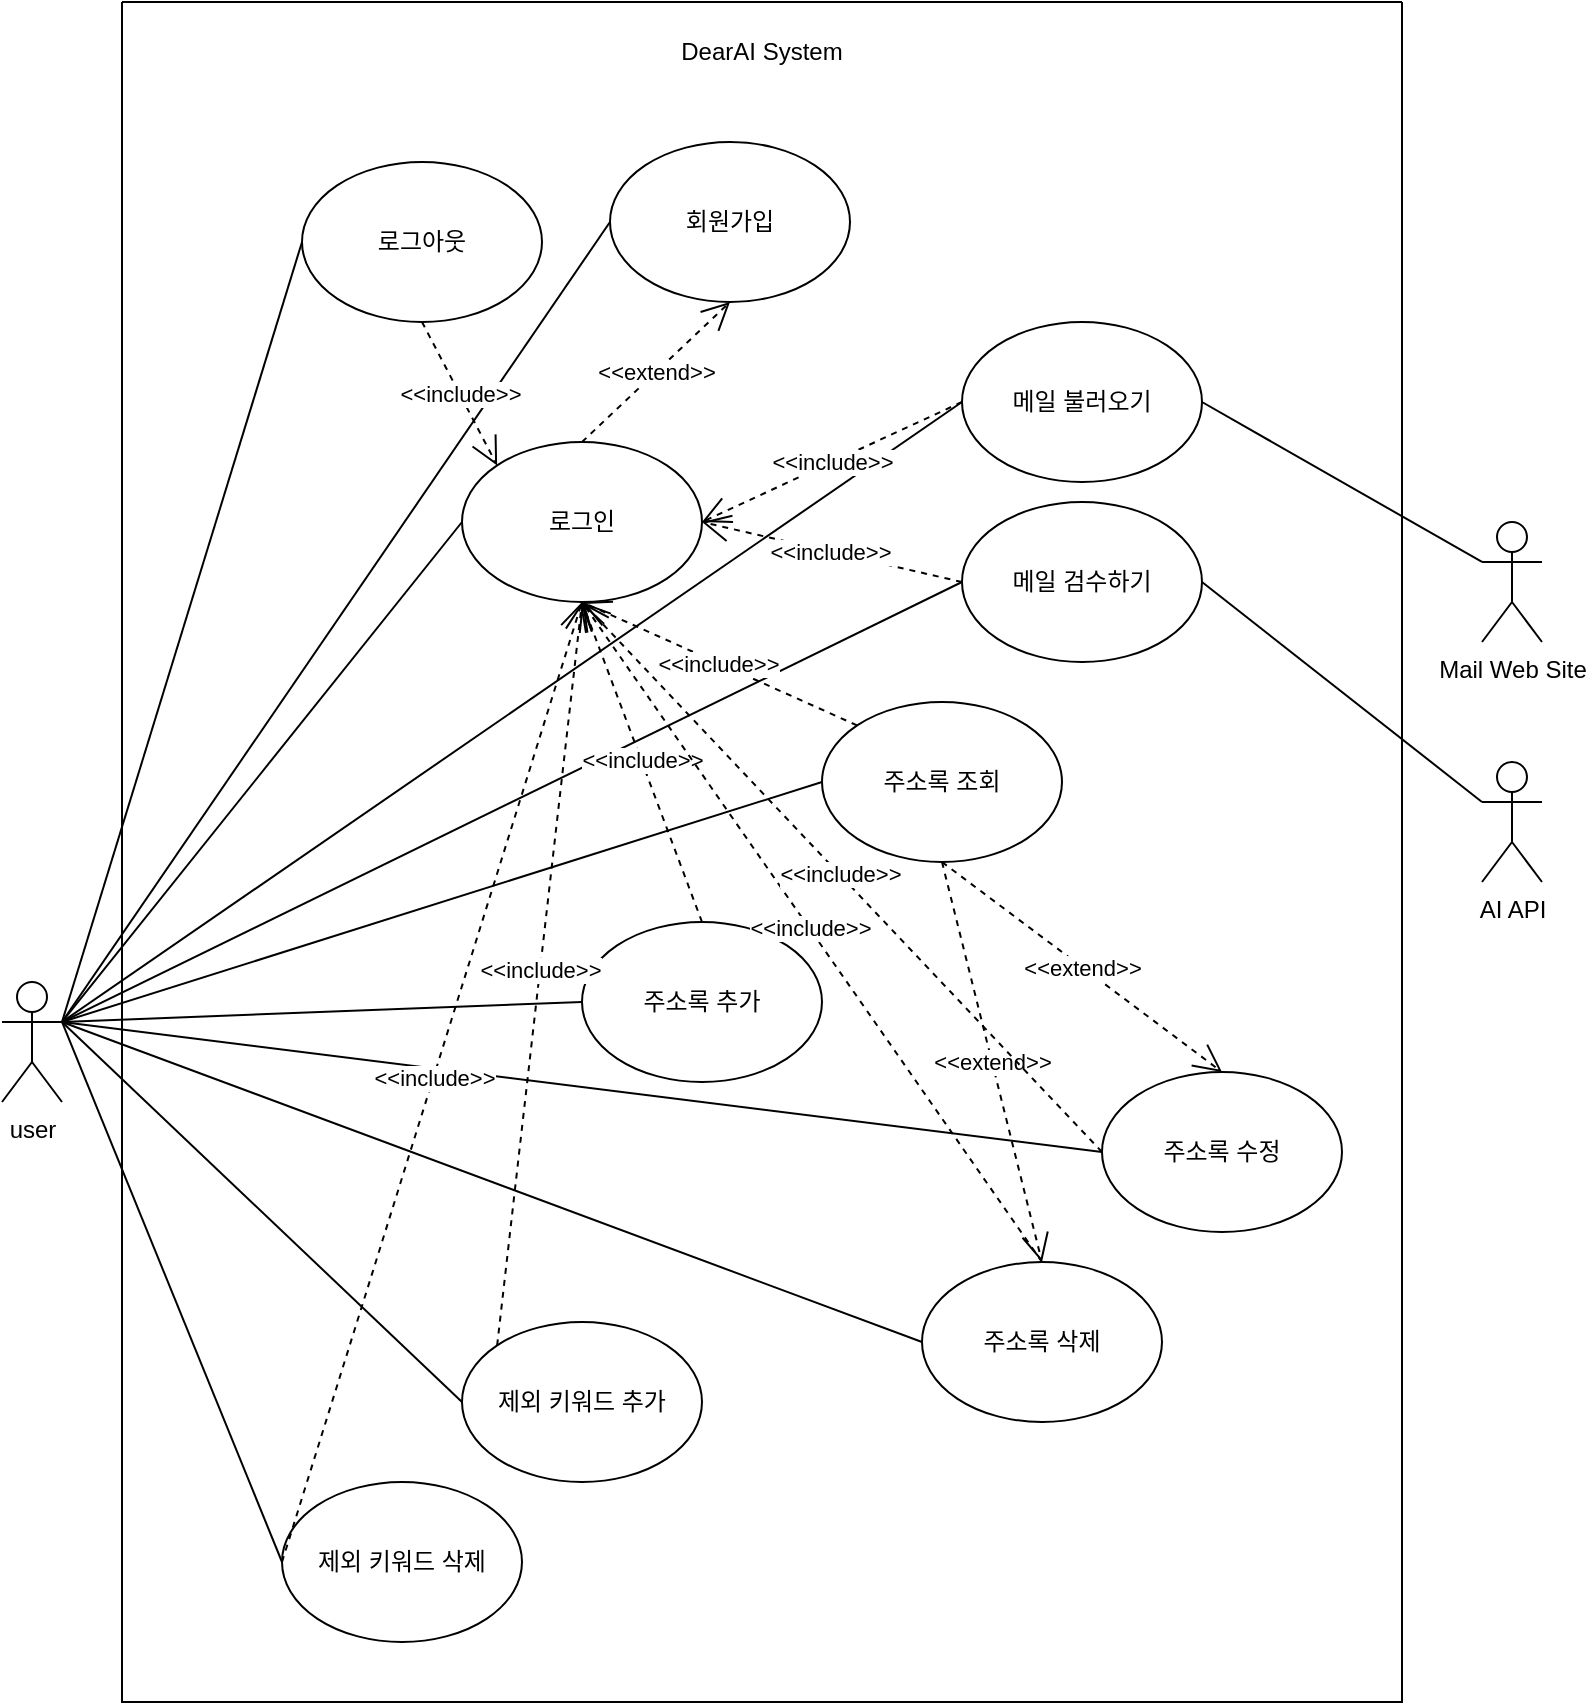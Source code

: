<mxfile version="28.2.6">
  <diagram name="페이지-1" id="ebnpZSYIPBCxO-UmyOrP">
    <mxGraphModel dx="2222" dy="2083" grid="1" gridSize="10" guides="1" tooltips="1" connect="1" arrows="1" fold="1" page="1" pageScale="1" pageWidth="827" pageHeight="1169" math="0" shadow="0">
      <root>
        <mxCell id="0" />
        <mxCell id="1" parent="0" />
        <mxCell id="Ob6Do8O1FvNZ112hy3t4-1" value="user" style="shape=umlActor;verticalLabelPosition=bottom;verticalAlign=top;html=1;outlineConnect=0;" vertex="1" parent="1">
          <mxGeometry x="-390" y="70" width="30" height="60" as="geometry" />
        </mxCell>
        <mxCell id="Ob6Do8O1FvNZ112hy3t4-2" value="Mail Web Site" style="shape=umlActor;verticalLabelPosition=bottom;verticalAlign=top;html=1;outlineConnect=0;" vertex="1" parent="1">
          <mxGeometry x="350" y="-160" width="30" height="60" as="geometry" />
        </mxCell>
        <mxCell id="Ob6Do8O1FvNZ112hy3t4-3" value="AI API" style="shape=umlActor;verticalLabelPosition=bottom;verticalAlign=top;html=1;outlineConnect=0;" vertex="1" parent="1">
          <mxGeometry x="350" y="-40" width="30" height="60" as="geometry" />
        </mxCell>
        <mxCell id="Ob6Do8O1FvNZ112hy3t4-4" value="회원가입" style="ellipse;whiteSpace=wrap;html=1;" vertex="1" parent="1">
          <mxGeometry x="-86" y="-350" width="120" height="80" as="geometry" />
        </mxCell>
        <mxCell id="Ob6Do8O1FvNZ112hy3t4-5" value="로그인" style="ellipse;whiteSpace=wrap;html=1;" vertex="1" parent="1">
          <mxGeometry x="-160" y="-200" width="120" height="80" as="geometry" />
        </mxCell>
        <mxCell id="Ob6Do8O1FvNZ112hy3t4-6" value="로그아웃" style="ellipse;whiteSpace=wrap;html=1;" vertex="1" parent="1">
          <mxGeometry x="-240" y="-340" width="120" height="80" as="geometry" />
        </mxCell>
        <mxCell id="Ob6Do8O1FvNZ112hy3t4-7" value="메일 불러오기" style="ellipse;whiteSpace=wrap;html=1;" vertex="1" parent="1">
          <mxGeometry x="90" y="-260" width="120" height="80" as="geometry" />
        </mxCell>
        <mxCell id="Ob6Do8O1FvNZ112hy3t4-8" value="메일 검수하기" style="ellipse;whiteSpace=wrap;html=1;" vertex="1" parent="1">
          <mxGeometry x="90" y="-170" width="120" height="80" as="geometry" />
        </mxCell>
        <mxCell id="Ob6Do8O1FvNZ112hy3t4-13" value="주소록 수정" style="ellipse;whiteSpace=wrap;html=1;" vertex="1" parent="1">
          <mxGeometry x="160" y="115" width="120" height="80" as="geometry" />
        </mxCell>
        <mxCell id="Ob6Do8O1FvNZ112hy3t4-14" value="주소록 삭제" style="ellipse;whiteSpace=wrap;html=1;" vertex="1" parent="1">
          <mxGeometry x="70" y="210" width="120" height="80" as="geometry" />
        </mxCell>
        <mxCell id="Ob6Do8O1FvNZ112hy3t4-15" value="&amp;lt;&amp;lt;extend&amp;gt;&amp;gt;" style="endArrow=open;endSize=12;dashed=1;html=1;rounded=0;exitX=0.5;exitY=0;exitDx=0;exitDy=0;entryX=0.5;entryY=1;entryDx=0;entryDy=0;" edge="1" parent="1" source="Ob6Do8O1FvNZ112hy3t4-5" target="Ob6Do8O1FvNZ112hy3t4-4">
          <mxGeometry width="160" relative="1" as="geometry">
            <mxPoint x="-300" y="520" as="sourcePoint" />
            <mxPoint x="-140" y="520" as="targetPoint" />
          </mxGeometry>
        </mxCell>
        <mxCell id="Ob6Do8O1FvNZ112hy3t4-18" value="" style="endArrow=none;html=1;rounded=0;entryX=0;entryY=0.5;entryDx=0;entryDy=0;exitX=1;exitY=0.333;exitDx=0;exitDy=0;exitPerimeter=0;" edge="1" parent="1" source="Ob6Do8O1FvNZ112hy3t4-1" target="Ob6Do8O1FvNZ112hy3t4-5">
          <mxGeometry width="50" height="50" relative="1" as="geometry">
            <mxPoint x="-170" y="180" as="sourcePoint" />
            <mxPoint x="-120" y="130" as="targetPoint" />
          </mxGeometry>
        </mxCell>
        <mxCell id="Ob6Do8O1FvNZ112hy3t4-19" value="" style="endArrow=none;html=1;rounded=0;entryX=0;entryY=0.5;entryDx=0;entryDy=0;exitX=1;exitY=0.333;exitDx=0;exitDy=0;exitPerimeter=0;" edge="1" parent="1" source="Ob6Do8O1FvNZ112hy3t4-1" target="Ob6Do8O1FvNZ112hy3t4-4">
          <mxGeometry width="50" height="50" relative="1" as="geometry">
            <mxPoint x="-240" y="80" as="sourcePoint" />
            <mxPoint x="-160" y="70" as="targetPoint" />
          </mxGeometry>
        </mxCell>
        <mxCell id="Ob6Do8O1FvNZ112hy3t4-20" value="" style="endArrow=none;html=1;rounded=0;entryX=0;entryY=0.5;entryDx=0;entryDy=0;exitX=1;exitY=0.333;exitDx=0;exitDy=0;exitPerimeter=0;" edge="1" parent="1" source="Ob6Do8O1FvNZ112hy3t4-1" target="Ob6Do8O1FvNZ112hy3t4-6">
          <mxGeometry width="50" height="50" relative="1" as="geometry">
            <mxPoint x="-160" y="180" as="sourcePoint" />
            <mxPoint x="-110" y="130" as="targetPoint" />
          </mxGeometry>
        </mxCell>
        <mxCell id="Ob6Do8O1FvNZ112hy3t4-21" value="" style="endArrow=none;html=1;rounded=0;entryX=0;entryY=0.5;entryDx=0;entryDy=0;exitX=1;exitY=0.333;exitDx=0;exitDy=0;exitPerimeter=0;" edge="1" parent="1" source="Ob6Do8O1FvNZ112hy3t4-1" target="Ob6Do8O1FvNZ112hy3t4-10">
          <mxGeometry width="50" height="50" relative="1" as="geometry">
            <mxPoint x="-160" y="180" as="sourcePoint" />
            <mxPoint x="-110" y="130" as="targetPoint" />
          </mxGeometry>
        </mxCell>
        <mxCell id="Ob6Do8O1FvNZ112hy3t4-22" value="" style="endArrow=none;html=1;rounded=0;entryX=0;entryY=0.5;entryDx=0;entryDy=0;exitX=1;exitY=0.333;exitDx=0;exitDy=0;exitPerimeter=0;" edge="1" parent="1" source="Ob6Do8O1FvNZ112hy3t4-1" target="Ob6Do8O1FvNZ112hy3t4-9">
          <mxGeometry width="50" height="50" relative="1" as="geometry">
            <mxPoint x="-160" y="180" as="sourcePoint" />
            <mxPoint x="-110" y="130" as="targetPoint" />
          </mxGeometry>
        </mxCell>
        <mxCell id="Ob6Do8O1FvNZ112hy3t4-23" value="" style="endArrow=none;html=1;rounded=0;entryX=0;entryY=0.5;entryDx=0;entryDy=0;exitX=1;exitY=0.333;exitDx=0;exitDy=0;exitPerimeter=0;" edge="1" parent="1" source="Ob6Do8O1FvNZ112hy3t4-1" target="Ob6Do8O1FvNZ112hy3t4-8">
          <mxGeometry width="50" height="50" relative="1" as="geometry">
            <mxPoint x="-160" y="180" as="sourcePoint" />
            <mxPoint x="-110" y="130" as="targetPoint" />
          </mxGeometry>
        </mxCell>
        <mxCell id="Ob6Do8O1FvNZ112hy3t4-24" value="" style="endArrow=none;html=1;rounded=0;exitX=1;exitY=0.333;exitDx=0;exitDy=0;exitPerimeter=0;entryX=0;entryY=0.5;entryDx=0;entryDy=0;" edge="1" parent="1" source="Ob6Do8O1FvNZ112hy3t4-1" target="Ob6Do8O1FvNZ112hy3t4-7">
          <mxGeometry width="50" height="50" relative="1" as="geometry">
            <mxPoint x="-160" y="100" as="sourcePoint" />
            <mxPoint x="-110" y="50" as="targetPoint" />
          </mxGeometry>
        </mxCell>
        <mxCell id="Ob6Do8O1FvNZ112hy3t4-25" value="" style="endArrow=none;html=1;rounded=0;exitX=1;exitY=0.333;exitDx=0;exitDy=0;exitPerimeter=0;entryX=0;entryY=0.5;entryDx=0;entryDy=0;" edge="1" parent="1" source="Ob6Do8O1FvNZ112hy3t4-1" target="Ob6Do8O1FvNZ112hy3t4-11">
          <mxGeometry width="50" height="50" relative="1" as="geometry">
            <mxPoint x="-100" y="100" as="sourcePoint" />
            <mxPoint x="-50" y="50" as="targetPoint" />
          </mxGeometry>
        </mxCell>
        <mxCell id="Ob6Do8O1FvNZ112hy3t4-26" value="" style="endArrow=none;html=1;rounded=0;exitX=1;exitY=0.333;exitDx=0;exitDy=0;exitPerimeter=0;entryX=0;entryY=0.5;entryDx=0;entryDy=0;" edge="1" parent="1" source="Ob6Do8O1FvNZ112hy3t4-1" target="Ob6Do8O1FvNZ112hy3t4-12">
          <mxGeometry width="50" height="50" relative="1" as="geometry">
            <mxPoint x="-100" y="100" as="sourcePoint" />
            <mxPoint x="-50" y="50" as="targetPoint" />
          </mxGeometry>
        </mxCell>
        <mxCell id="Ob6Do8O1FvNZ112hy3t4-27" value="" style="endArrow=none;html=1;rounded=0;exitX=1;exitY=0.333;exitDx=0;exitDy=0;exitPerimeter=0;entryX=0;entryY=0.5;entryDx=0;entryDy=0;" edge="1" parent="1" source="Ob6Do8O1FvNZ112hy3t4-1" target="Ob6Do8O1FvNZ112hy3t4-13">
          <mxGeometry width="50" height="50" relative="1" as="geometry">
            <mxPoint x="-100" y="100" as="sourcePoint" />
            <mxPoint x="-50" y="50" as="targetPoint" />
          </mxGeometry>
        </mxCell>
        <mxCell id="Ob6Do8O1FvNZ112hy3t4-28" value="" style="endArrow=none;html=1;rounded=0;exitX=1;exitY=0.333;exitDx=0;exitDy=0;exitPerimeter=0;entryX=0;entryY=0.5;entryDx=0;entryDy=0;" edge="1" parent="1" source="Ob6Do8O1FvNZ112hy3t4-1" target="Ob6Do8O1FvNZ112hy3t4-14">
          <mxGeometry width="50" height="50" relative="1" as="geometry">
            <mxPoint x="-100" y="100" as="sourcePoint" />
            <mxPoint x="-50" y="50" as="targetPoint" />
          </mxGeometry>
        </mxCell>
        <mxCell id="Ob6Do8O1FvNZ112hy3t4-29" value="" style="endArrow=none;html=1;rounded=0;entryX=0;entryY=0.333;entryDx=0;entryDy=0;entryPerimeter=0;exitX=1;exitY=0.5;exitDx=0;exitDy=0;" edge="1" parent="1" source="Ob6Do8O1FvNZ112hy3t4-7" target="Ob6Do8O1FvNZ112hy3t4-2">
          <mxGeometry width="50" height="50" relative="1" as="geometry">
            <mxPoint x="90" y="50" as="sourcePoint" />
            <mxPoint x="140" as="targetPoint" />
          </mxGeometry>
        </mxCell>
        <mxCell id="Ob6Do8O1FvNZ112hy3t4-30" value="" style="endArrow=none;html=1;rounded=0;entryX=1;entryY=0.5;entryDx=0;entryDy=0;exitX=0;exitY=0.333;exitDx=0;exitDy=0;exitPerimeter=0;" edge="1" parent="1" source="Ob6Do8O1FvNZ112hy3t4-3" target="Ob6Do8O1FvNZ112hy3t4-8">
          <mxGeometry width="50" height="50" relative="1" as="geometry">
            <mxPoint x="90" y="50" as="sourcePoint" />
            <mxPoint x="140" as="targetPoint" />
          </mxGeometry>
        </mxCell>
        <mxCell id="Ob6Do8O1FvNZ112hy3t4-34" value="&amp;lt;&amp;lt;extend&amp;gt;&amp;gt;" style="endArrow=open;endSize=12;dashed=1;html=1;rounded=0;exitX=0.5;exitY=1;exitDx=0;exitDy=0;entryX=0.5;entryY=0;entryDx=0;entryDy=0;" edge="1" parent="1" source="Ob6Do8O1FvNZ112hy3t4-11" target="Ob6Do8O1FvNZ112hy3t4-13">
          <mxGeometry x="-0.001" width="160" relative="1" as="geometry">
            <mxPoint x="-40" y="-170" as="sourcePoint" />
            <mxPoint x="34" y="-240" as="targetPoint" />
            <mxPoint as="offset" />
          </mxGeometry>
        </mxCell>
        <mxCell id="Ob6Do8O1FvNZ112hy3t4-35" value="&amp;lt;&amp;lt;extend&amp;gt;&amp;gt;" style="endArrow=open;endSize=12;dashed=1;html=1;rounded=0;exitX=0.5;exitY=1;exitDx=0;exitDy=0;entryX=0.5;entryY=0;entryDx=0;entryDy=0;" edge="1" parent="1" source="Ob6Do8O1FvNZ112hy3t4-11" target="Ob6Do8O1FvNZ112hy3t4-14">
          <mxGeometry x="-0.001" width="160" relative="1" as="geometry">
            <mxPoint x="140" y="60" as="sourcePoint" />
            <mxPoint x="300" y="155" as="targetPoint" />
            <mxPoint as="offset" />
          </mxGeometry>
        </mxCell>
        <mxCell id="Ob6Do8O1FvNZ112hy3t4-36" value="" style="swimlane;startSize=0;" vertex="1" parent="1">
          <mxGeometry x="-330" y="-420" width="640" height="850" as="geometry" />
        </mxCell>
        <mxCell id="Ob6Do8O1FvNZ112hy3t4-37" value="DearAI System" style="text;html=1;whiteSpace=wrap;strokeColor=none;fillColor=none;align=center;verticalAlign=middle;rounded=0;" vertex="1" parent="Ob6Do8O1FvNZ112hy3t4-36">
          <mxGeometry x="255" y="10" width="130" height="30" as="geometry" />
        </mxCell>
        <mxCell id="Ob6Do8O1FvNZ112hy3t4-9" value="제외 키워드 추가" style="ellipse;whiteSpace=wrap;html=1;" vertex="1" parent="Ob6Do8O1FvNZ112hy3t4-36">
          <mxGeometry x="170" y="660" width="120" height="80" as="geometry" />
        </mxCell>
        <mxCell id="Ob6Do8O1FvNZ112hy3t4-10" value="제외 키워드 삭제" style="ellipse;whiteSpace=wrap;html=1;" vertex="1" parent="Ob6Do8O1FvNZ112hy3t4-36">
          <mxGeometry x="80" y="740" width="120" height="80" as="geometry" />
        </mxCell>
        <mxCell id="Ob6Do8O1FvNZ112hy3t4-12" value="주소록 추가" style="ellipse;whiteSpace=wrap;html=1;" vertex="1" parent="Ob6Do8O1FvNZ112hy3t4-36">
          <mxGeometry x="230" y="460" width="120" height="80" as="geometry" />
        </mxCell>
        <mxCell id="Ob6Do8O1FvNZ112hy3t4-11" value="주소록 조회" style="ellipse;whiteSpace=wrap;html=1;" vertex="1" parent="Ob6Do8O1FvNZ112hy3t4-36">
          <mxGeometry x="350" y="350" width="120" height="80" as="geometry" />
        </mxCell>
        <mxCell id="Ob6Do8O1FvNZ112hy3t4-41" value="&amp;lt;&amp;lt;include&amp;gt;&amp;gt;" style="endArrow=open;endSize=12;dashed=1;html=1;rounded=0;exitX=0.5;exitY=1;exitDx=0;exitDy=0;entryX=0;entryY=0;entryDx=0;entryDy=0;" edge="1" parent="1" source="Ob6Do8O1FvNZ112hy3t4-6" target="Ob6Do8O1FvNZ112hy3t4-5">
          <mxGeometry x="0.009" width="160" relative="1" as="geometry">
            <mxPoint x="-70" y="-170" as="sourcePoint" />
            <mxPoint x="4" y="-240" as="targetPoint" />
            <mxPoint as="offset" />
          </mxGeometry>
        </mxCell>
        <mxCell id="Ob6Do8O1FvNZ112hy3t4-42" value="&amp;lt;&amp;lt;include&amp;gt;&amp;gt;" style="endArrow=open;endSize=12;dashed=1;html=1;rounded=0;exitX=0;exitY=0.5;exitDx=0;exitDy=0;entryX=1;entryY=0.5;entryDx=0;entryDy=0;" edge="1" parent="1" source="Ob6Do8O1FvNZ112hy3t4-7" target="Ob6Do8O1FvNZ112hy3t4-5">
          <mxGeometry x="0.009" width="160" relative="1" as="geometry">
            <mxPoint x="-140" y="-220" as="sourcePoint" />
            <mxPoint x="-102" y="-148" as="targetPoint" />
            <mxPoint as="offset" />
          </mxGeometry>
        </mxCell>
        <mxCell id="Ob6Do8O1FvNZ112hy3t4-43" value="&amp;lt;&amp;lt;include&amp;gt;&amp;gt;" style="endArrow=open;endSize=12;dashed=1;html=1;rounded=0;exitX=0;exitY=0.5;exitDx=0;exitDy=0;entryX=1;entryY=0.5;entryDx=0;entryDy=0;" edge="1" parent="1" source="Ob6Do8O1FvNZ112hy3t4-8" target="Ob6Do8O1FvNZ112hy3t4-5">
          <mxGeometry x="0.009" width="160" relative="1" as="geometry">
            <mxPoint x="180" y="-190" as="sourcePoint" />
            <mxPoint x="50" y="-130" as="targetPoint" />
            <mxPoint as="offset" />
          </mxGeometry>
        </mxCell>
        <mxCell id="Ob6Do8O1FvNZ112hy3t4-44" value="&amp;lt;&amp;lt;include&amp;gt;&amp;gt;" style="endArrow=open;endSize=12;dashed=1;html=1;rounded=0;exitX=0;exitY=0;exitDx=0;exitDy=0;entryX=0.5;entryY=1;entryDx=0;entryDy=0;" edge="1" parent="1" source="Ob6Do8O1FvNZ112hy3t4-11" target="Ob6Do8O1FvNZ112hy3t4-5">
          <mxGeometry x="0.009" width="160" relative="1" as="geometry">
            <mxPoint x="230" y="-90" as="sourcePoint" />
            <mxPoint x="100" y="-120" as="targetPoint" />
            <mxPoint as="offset" />
          </mxGeometry>
        </mxCell>
        <mxCell id="Ob6Do8O1FvNZ112hy3t4-47" value="&amp;lt;&amp;lt;include&amp;gt;&amp;gt;" style="endArrow=open;endSize=12;dashed=1;html=1;rounded=0;exitX=0.5;exitY=0;exitDx=0;exitDy=0;entryX=0.5;entryY=1;entryDx=0;entryDy=0;" edge="1" parent="1" source="Ob6Do8O1FvNZ112hy3t4-12" target="Ob6Do8O1FvNZ112hy3t4-5">
          <mxGeometry x="0.009" width="160" relative="1" as="geometry">
            <mxPoint x="-52" as="sourcePoint" />
            <mxPoint x="-170" y="-72" as="targetPoint" />
            <mxPoint as="offset" />
          </mxGeometry>
        </mxCell>
        <mxCell id="Ob6Do8O1FvNZ112hy3t4-48" value="&amp;lt;&amp;lt;include&amp;gt;&amp;gt;" style="endArrow=open;endSize=12;dashed=1;html=1;rounded=0;exitX=0;exitY=0;exitDx=0;exitDy=0;entryX=0.5;entryY=1;entryDx=0;entryDy=0;" edge="1" parent="1" source="Ob6Do8O1FvNZ112hy3t4-9" target="Ob6Do8O1FvNZ112hy3t4-5">
          <mxGeometry x="0.009" width="160" relative="1" as="geometry">
            <mxPoint x="14" y="125" as="sourcePoint" />
            <mxPoint x="-100" y="-110" as="targetPoint" />
            <mxPoint as="offset" />
          </mxGeometry>
        </mxCell>
        <mxCell id="Ob6Do8O1FvNZ112hy3t4-49" value="&amp;lt;&amp;lt;include&amp;gt;&amp;gt;" style="endArrow=open;endSize=12;dashed=1;html=1;rounded=0;exitX=0;exitY=0.5;exitDx=0;exitDy=0;entryX=0.5;entryY=1;entryDx=0;entryDy=0;" edge="1" parent="1" source="Ob6Do8O1FvNZ112hy3t4-10" target="Ob6Do8O1FvNZ112hy3t4-5">
          <mxGeometry x="0.009" width="160" relative="1" as="geometry">
            <mxPoint x="-90" y="412" as="sourcePoint" />
            <mxPoint x="-88" y="40" as="targetPoint" />
            <mxPoint as="offset" />
          </mxGeometry>
        </mxCell>
        <mxCell id="Ob6Do8O1FvNZ112hy3t4-50" value="&amp;lt;&amp;lt;include&amp;gt;&amp;gt;" style="endArrow=open;endSize=12;dashed=1;html=1;rounded=0;exitX=0.5;exitY=0;exitDx=0;exitDy=0;entryX=0.5;entryY=1;entryDx=0;entryDy=0;" edge="1" parent="1" source="Ob6Do8O1FvNZ112hy3t4-14" target="Ob6Do8O1FvNZ112hy3t4-5">
          <mxGeometry x="0.009" width="160" relative="1" as="geometry">
            <mxPoint x="-100" y="462" as="sourcePoint" />
            <mxPoint x="-58" y="90" as="targetPoint" />
            <mxPoint as="offset" />
          </mxGeometry>
        </mxCell>
        <mxCell id="Ob6Do8O1FvNZ112hy3t4-51" value="&amp;lt;&amp;lt;include&amp;gt;&amp;gt;" style="endArrow=open;endSize=12;dashed=1;html=1;rounded=0;exitX=0;exitY=0.5;exitDx=0;exitDy=0;entryX=0.5;entryY=1;entryDx=0;entryDy=0;" edge="1" parent="1" source="Ob6Do8O1FvNZ112hy3t4-13" target="Ob6Do8O1FvNZ112hy3t4-5">
          <mxGeometry x="0.009" width="160" relative="1" as="geometry">
            <mxPoint x="270" y="410" as="sourcePoint" />
            <mxPoint x="40" y="80" as="targetPoint" />
            <mxPoint as="offset" />
          </mxGeometry>
        </mxCell>
      </root>
    </mxGraphModel>
  </diagram>
</mxfile>
